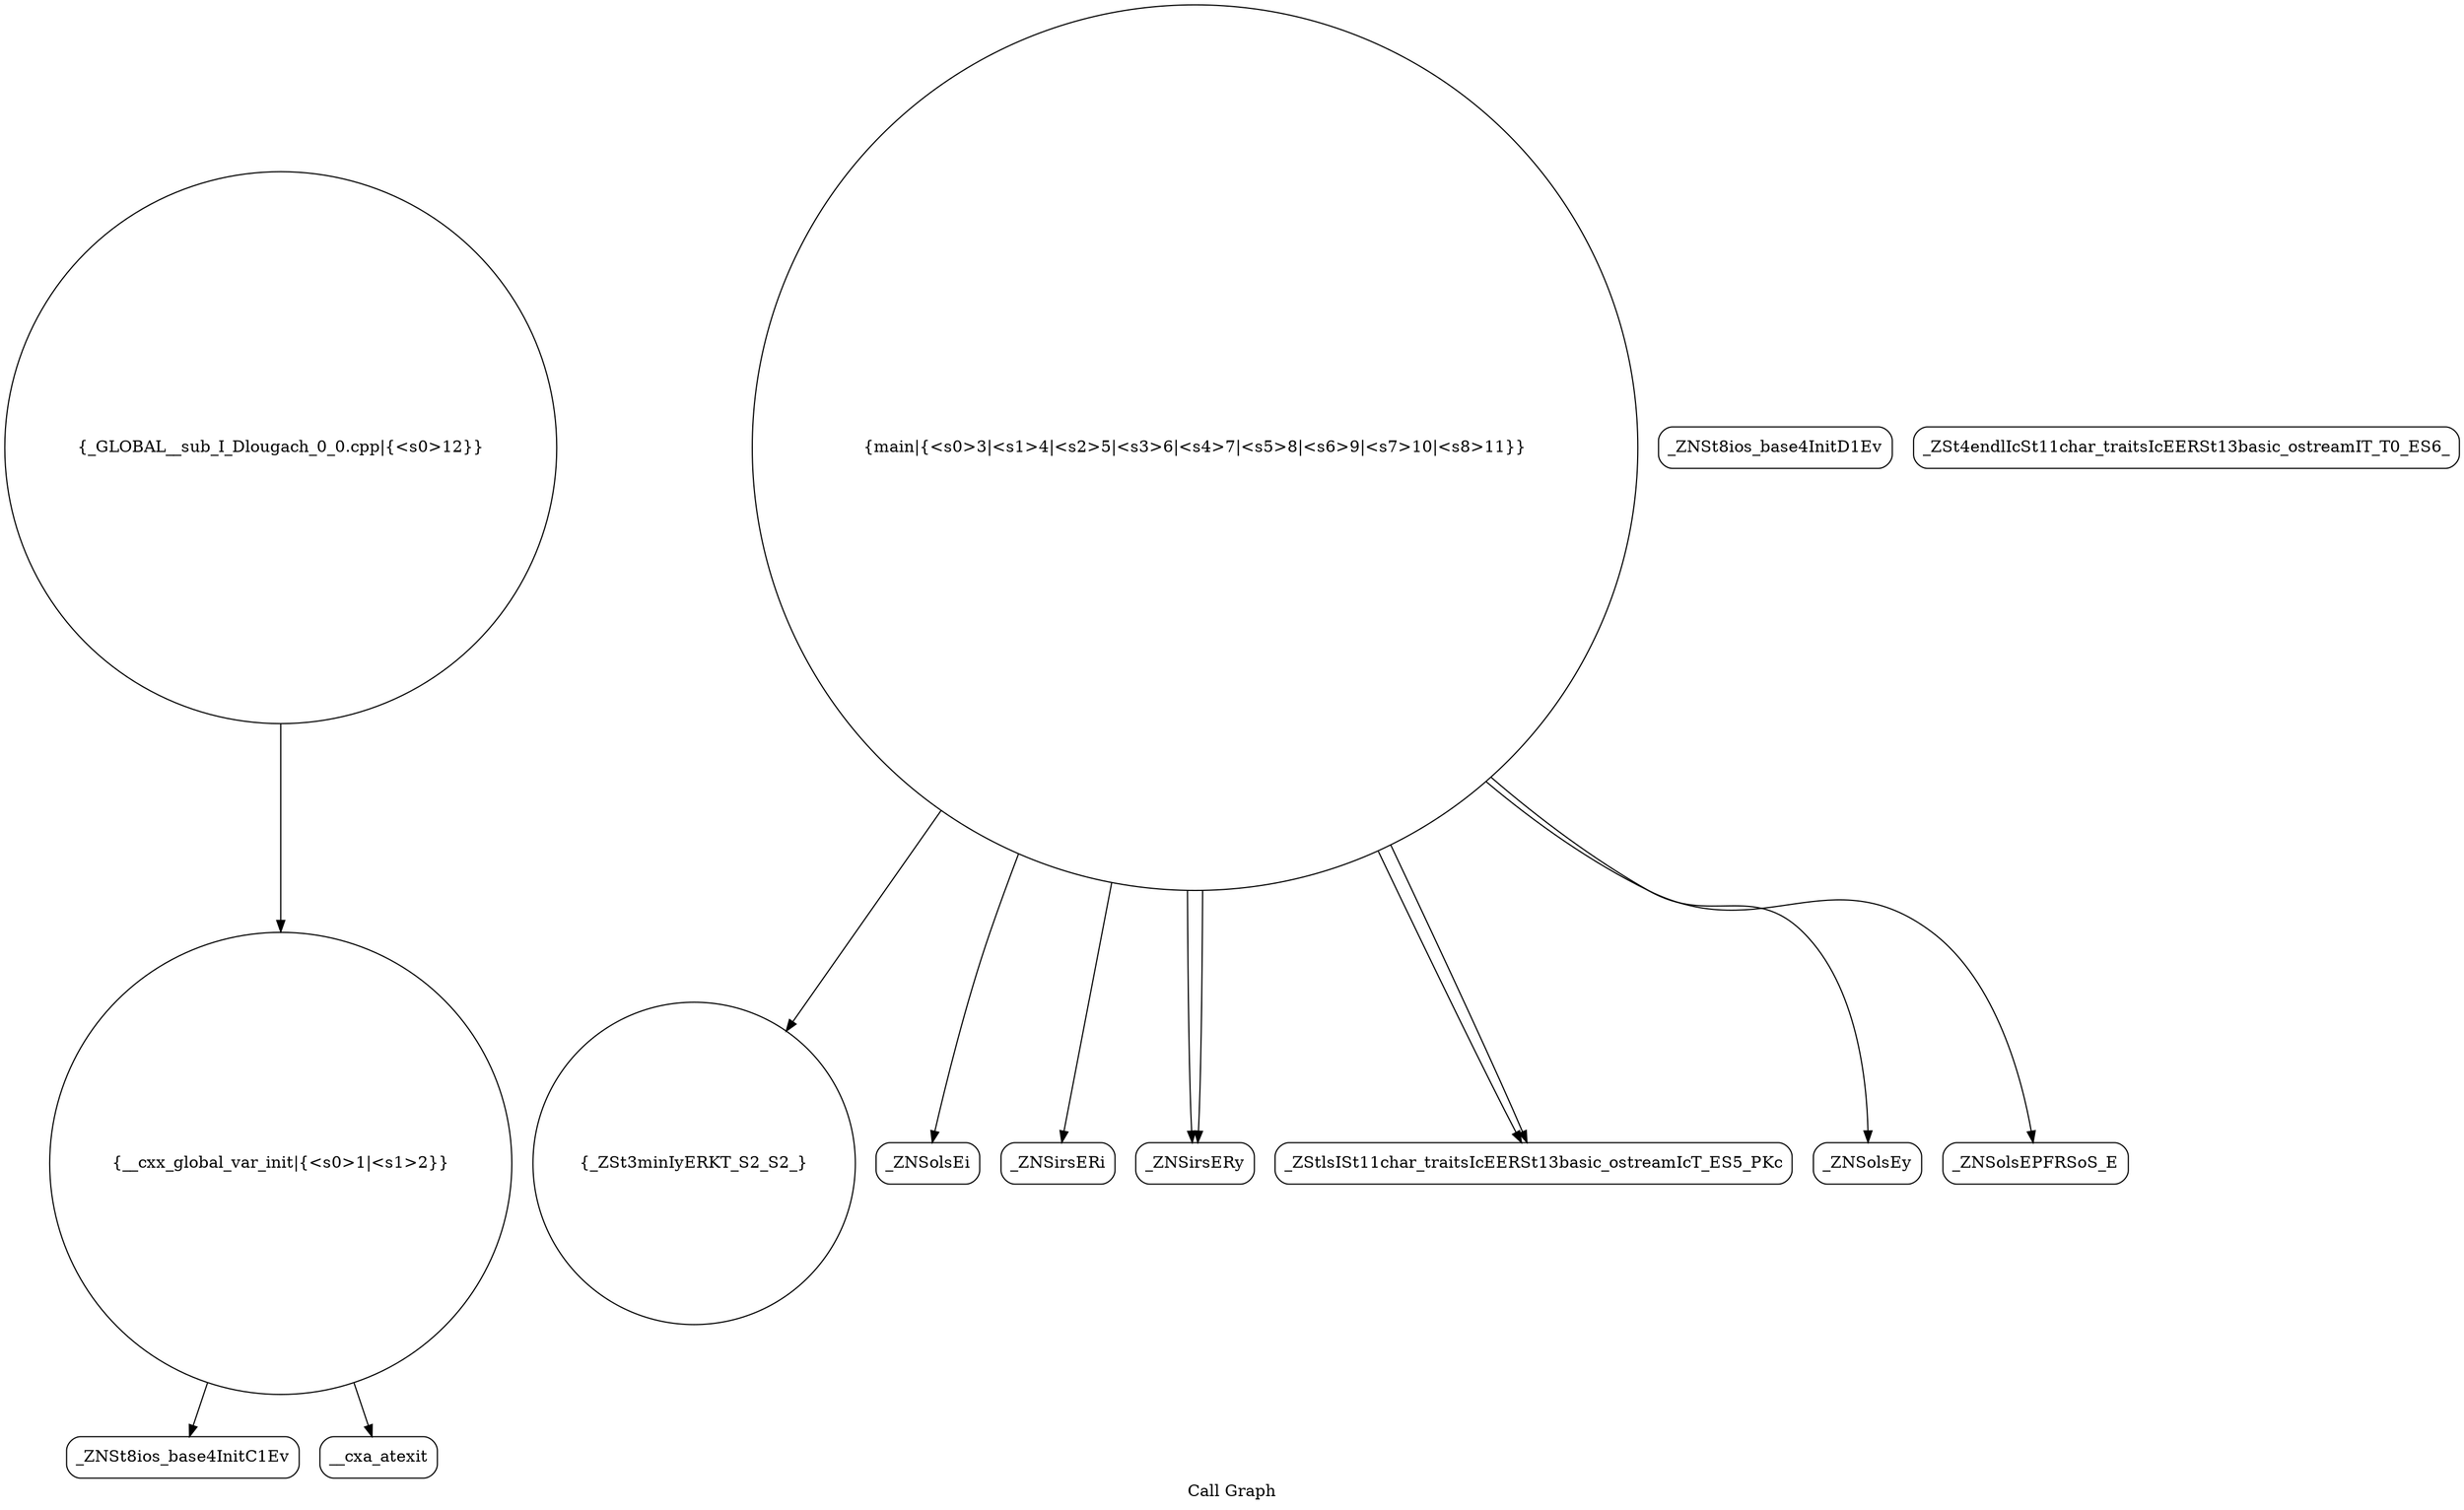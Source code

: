 digraph "Call Graph" {
	label="Call Graph";

	Node0x5576d085bb00 [shape=record,shape=circle,label="{__cxx_global_var_init|{<s0>1|<s1>2}}"];
	Node0x5576d085bb00:s0 -> Node0x5576d085bf90[color=black];
	Node0x5576d085bb00:s1 -> Node0x5576d085c090[color=black];
	Node0x5576d085c290 [shape=record,shape=circle,label="{_ZSt3minIyERKT_S2_S2_}"];
	Node0x5576d085c010 [shape=record,shape=Mrecord,label="{_ZNSt8ios_base4InitD1Ev}"];
	Node0x5576d085c390 [shape=record,shape=Mrecord,label="{_ZNSolsEi}"];
	Node0x5576d085c110 [shape=record,shape=circle,label="{main|{<s0>3|<s1>4|<s2>5|<s3>6|<s4>7|<s5>8|<s6>9|<s7>10|<s8>11}}"];
	Node0x5576d085c110:s0 -> Node0x5576d085c190[color=black];
	Node0x5576d085c110:s1 -> Node0x5576d085c210[color=black];
	Node0x5576d085c110:s2 -> Node0x5576d085c210[color=black];
	Node0x5576d085c110:s3 -> Node0x5576d085c290[color=black];
	Node0x5576d085c110:s4 -> Node0x5576d085c310[color=black];
	Node0x5576d085c110:s5 -> Node0x5576d085c390[color=black];
	Node0x5576d085c110:s6 -> Node0x5576d085c310[color=black];
	Node0x5576d085c110:s7 -> Node0x5576d085c410[color=black];
	Node0x5576d085c110:s8 -> Node0x5576d085c490[color=black];
	Node0x5576d085c490 [shape=record,shape=Mrecord,label="{_ZNSolsEPFRSoS_E}"];
	Node0x5576d085c210 [shape=record,shape=Mrecord,label="{_ZNSirsERy}"];
	Node0x5576d085c590 [shape=record,shape=circle,label="{_GLOBAL__sub_I_Dlougach_0_0.cpp|{<s0>12}}"];
	Node0x5576d085c590:s0 -> Node0x5576d085bb00[color=black];
	Node0x5576d085bf90 [shape=record,shape=Mrecord,label="{_ZNSt8ios_base4InitC1Ev}"];
	Node0x5576d085c310 [shape=record,shape=Mrecord,label="{_ZStlsISt11char_traitsIcEERSt13basic_ostreamIcT_ES5_PKc}"];
	Node0x5576d085c090 [shape=record,shape=Mrecord,label="{__cxa_atexit}"];
	Node0x5576d085c410 [shape=record,shape=Mrecord,label="{_ZNSolsEy}"];
	Node0x5576d085c190 [shape=record,shape=Mrecord,label="{_ZNSirsERi}"];
	Node0x5576d085c510 [shape=record,shape=Mrecord,label="{_ZSt4endlIcSt11char_traitsIcEERSt13basic_ostreamIT_T0_ES6_}"];
}
